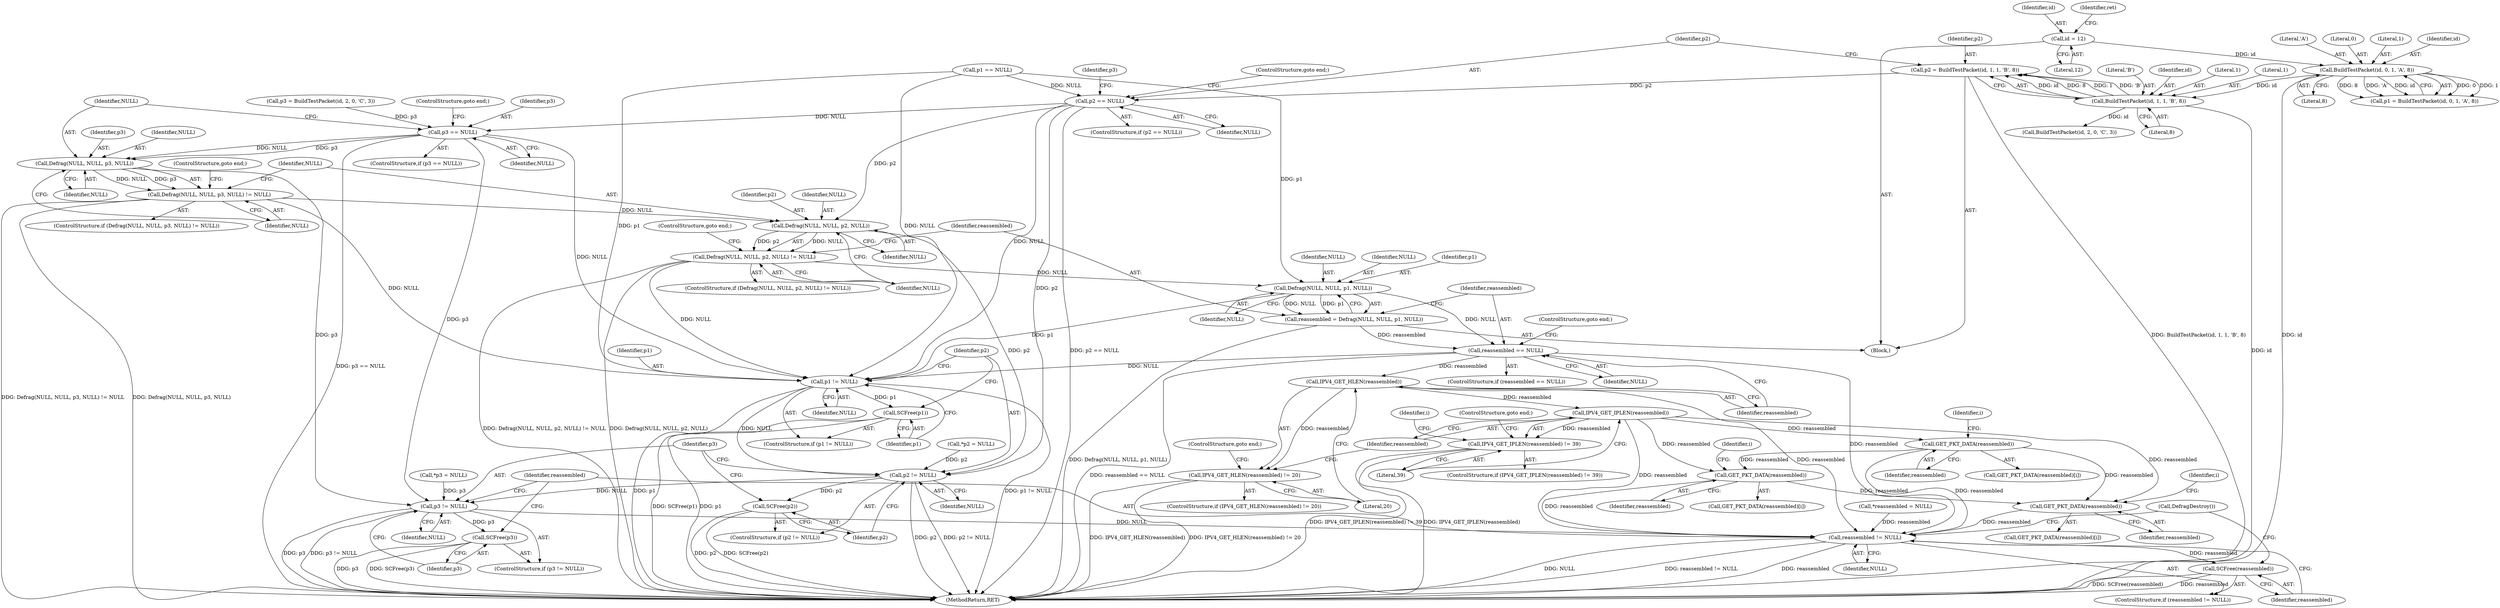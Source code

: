 digraph "0_suricata_4a04f814b15762eb446a5ead4d69d021512df6f8_8@pointer" {
"1000145" [label="(Call,p2 = BuildTestPacket(id, 1, 1, 'B', 8))"];
"1000147" [label="(Call,BuildTestPacket(id, 1, 1, 'B', 8))"];
"1000134" [label="(Call,BuildTestPacket(id, 0, 1, 'A', 8))"];
"1000123" [label="(Call,id = 12)"];
"1000154" [label="(Call,p2 == NULL)"];
"1000167" [label="(Call,p3 == NULL)"];
"1000173" [label="(Call,Defrag(NULL, NULL, p3, NULL))"];
"1000172" [label="(Call,Defrag(NULL, NULL, p3, NULL) != NULL)"];
"1000182" [label="(Call,Defrag(NULL, NULL, p2, NULL))"];
"1000181" [label="(Call,Defrag(NULL, NULL, p2, NULL) != NULL)"];
"1000191" [label="(Call,Defrag(NULL, NULL, p1, NULL))"];
"1000189" [label="(Call,reassembled = Defrag(NULL, NULL, p1, NULL))"];
"1000197" [label="(Call,reassembled == NULL)"];
"1000203" [label="(Call,IPV4_GET_HLEN(reassembled))"];
"1000202" [label="(Call,IPV4_GET_HLEN(reassembled) != 20)"];
"1000209" [label="(Call,IPV4_GET_IPLEN(reassembled))"];
"1000208" [label="(Call,IPV4_GET_IPLEN(reassembled) != 39)"];
"1000228" [label="(Call,GET_PKT_DATA(reassembled))"];
"1000248" [label="(Call,GET_PKT_DATA(reassembled))"];
"1000268" [label="(Call,GET_PKT_DATA(reassembled))"];
"1000296" [label="(Call,reassembled != NULL)"];
"1000299" [label="(Call,SCFree(reassembled))"];
"1000278" [label="(Call,p1 != NULL)"];
"1000281" [label="(Call,SCFree(p1))"];
"1000284" [label="(Call,p2 != NULL)"];
"1000287" [label="(Call,SCFree(p2))"];
"1000290" [label="(Call,p3 != NULL)"];
"1000293" [label="(Call,SCFree(p3))"];
"1000124" [label="(Identifier,id)"];
"1000174" [label="(Identifier,NULL)"];
"1000155" [label="(Identifier,p2)"];
"1000209" [label="(Call,IPV4_GET_IPLEN(reassembled))"];
"1000286" [label="(Identifier,NULL)"];
"1000146" [label="(Identifier,p2)"];
"1000138" [label="(Literal,'A')"];
"1000296" [label="(Call,reassembled != NULL)"];
"1000173" [label="(Call,Defrag(NULL, NULL, p3, NULL))"];
"1000196" [label="(ControlStructure,if (reassembled == NULL))"];
"1000211" [label="(Literal,39)"];
"1000199" [label="(Identifier,NULL)"];
"1000171" [label="(ControlStructure,if (Defrag(NULL, NULL, p3, NULL) != NULL))"];
"1000279" [label="(Identifier,p1)"];
"1000115" [label="(Call,*p3 = NULL)"];
"1000197" [label="(Call,reassembled == NULL)"];
"1000278" [label="(Call,p1 != NULL)"];
"1000291" [label="(Identifier,p3)"];
"1000193" [label="(Identifier,NULL)"];
"1000227" [label="(Call,GET_PKT_DATA(reassembled)[i])"];
"1000158" [label="(Call,p3 = BuildTestPacket(id, 2, 0, 'C', 3))"];
"1000250" [label="(Identifier,i)"];
"1000151" [label="(Literal,'B')"];
"1000270" [label="(Identifier,i)"];
"1000247" [label="(Call,GET_PKT_DATA(reassembled)[i])"];
"1000208" [label="(Call,IPV4_GET_IPLEN(reassembled) != 39)"];
"1000125" [label="(Literal,12)"];
"1000301" [label="(Call,DefragDestroy())"];
"1000179" [label="(ControlStructure,goto end;)"];
"1000160" [label="(Call,BuildTestPacket(id, 2, 0, 'C', 3))"];
"1000190" [label="(Identifier,reassembled)"];
"1000206" [label="(ControlStructure,goto end;)"];
"1000298" [label="(Identifier,NULL)"];
"1000169" [label="(Identifier,NULL)"];
"1000191" [label="(Call,Defrag(NULL, NULL, p1, NULL))"];
"1000288" [label="(Identifier,p2)"];
"1000297" [label="(Identifier,reassembled)"];
"1000198" [label="(Identifier,reassembled)"];
"1000167" [label="(Call,p3 == NULL)"];
"1000136" [label="(Literal,0)"];
"1000203" [label="(Call,IPV4_GET_HLEN(reassembled))"];
"1000285" [label="(Identifier,p2)"];
"1000181" [label="(Call,Defrag(NULL, NULL, p2, NULL) != NULL)"];
"1000105" [label="(Block,)"];
"1000282" [label="(Identifier,p1)"];
"1000284" [label="(Call,p2 != NULL)"];
"1000177" [label="(Identifier,NULL)"];
"1000180" [label="(ControlStructure,if (Defrag(NULL, NULL, p2, NULL) != NULL))"];
"1000153" [label="(ControlStructure,if (p2 == NULL))"];
"1000189" [label="(Call,reassembled = Defrag(NULL, NULL, p1, NULL))"];
"1000304" [label="(MethodReturn,RET)"];
"1000212" [label="(ControlStructure,goto end;)"];
"1000184" [label="(Identifier,NULL)"];
"1000299" [label="(Call,SCFree(reassembled))"];
"1000230" [label="(Identifier,i)"];
"1000187" [label="(Identifier,NULL)"];
"1000152" [label="(Literal,8)"];
"1000147" [label="(Call,BuildTestPacket(id, 1, 1, 'B', 8))"];
"1000215" [label="(Identifier,i)"];
"1000141" [label="(Call,p1 == NULL)"];
"1000148" [label="(Identifier,id)"];
"1000229" [label="(Identifier,reassembled)"];
"1000132" [label="(Call,p1 = BuildTestPacket(id, 0, 1, 'A', 8))"];
"1000170" [label="(ControlStructure,goto end;)"];
"1000205" [label="(Literal,20)"];
"1000150" [label="(Literal,1)"];
"1000287" [label="(Call,SCFree(p2))"];
"1000182" [label="(Call,Defrag(NULL, NULL, p2, NULL))"];
"1000195" [label="(Identifier,NULL)"];
"1000111" [label="(Call,*p2 = NULL)"];
"1000249" [label="(Identifier,reassembled)"];
"1000188" [label="(ControlStructure,goto end;)"];
"1000293" [label="(Call,SCFree(p3))"];
"1000281" [label="(Call,SCFree(p1))"];
"1000156" [label="(Identifier,NULL)"];
"1000283" [label="(ControlStructure,if (p2 != NULL))"];
"1000248" [label="(Call,GET_PKT_DATA(reassembled))"];
"1000166" [label="(ControlStructure,if (p3 == NULL))"];
"1000134" [label="(Call,BuildTestPacket(id, 0, 1, 'A', 8))"];
"1000172" [label="(Call,Defrag(NULL, NULL, p3, NULL) != NULL)"];
"1000280" [label="(Identifier,NULL)"];
"1000202" [label="(Call,IPV4_GET_HLEN(reassembled) != 20)"];
"1000300" [label="(Identifier,reassembled)"];
"1000185" [label="(Identifier,p2)"];
"1000207" [label="(ControlStructure,if (IPV4_GET_IPLEN(reassembled) != 39))"];
"1000269" [label="(Identifier,reassembled)"];
"1000194" [label="(Identifier,p1)"];
"1000294" [label="(Identifier,p3)"];
"1000123" [label="(Call,id = 12)"];
"1000178" [label="(Identifier,NULL)"];
"1000289" [label="(ControlStructure,if (p3 != NULL))"];
"1000119" [label="(Call,*reassembled = NULL)"];
"1000175" [label="(Identifier,NULL)"];
"1000204" [label="(Identifier,reassembled)"];
"1000228" [label="(Call,GET_PKT_DATA(reassembled))"];
"1000139" [label="(Literal,8)"];
"1000186" [label="(Identifier,NULL)"];
"1000290" [label="(Call,p3 != NULL)"];
"1000192" [label="(Identifier,NULL)"];
"1000129" [label="(Identifier,ret)"];
"1000201" [label="(ControlStructure,if (IPV4_GET_HLEN(reassembled) != 20))"];
"1000176" [label="(Identifier,p3)"];
"1000137" [label="(Literal,1)"];
"1000210" [label="(Identifier,reassembled)"];
"1000267" [label="(Call,GET_PKT_DATA(reassembled)[i])"];
"1000157" [label="(ControlStructure,goto end;)"];
"1000295" [label="(ControlStructure,if (reassembled != NULL))"];
"1000159" [label="(Identifier,p3)"];
"1000154" [label="(Call,p2 == NULL)"];
"1000277" [label="(ControlStructure,if (p1 != NULL))"];
"1000149" [label="(Literal,1)"];
"1000292" [label="(Identifier,NULL)"];
"1000168" [label="(Identifier,p3)"];
"1000268" [label="(Call,GET_PKT_DATA(reassembled))"];
"1000135" [label="(Identifier,id)"];
"1000200" [label="(ControlStructure,goto end;)"];
"1000183" [label="(Identifier,NULL)"];
"1000145" [label="(Call,p2 = BuildTestPacket(id, 1, 1, 'B', 8))"];
"1000145" -> "1000105"  [label="AST: "];
"1000145" -> "1000147"  [label="CFG: "];
"1000146" -> "1000145"  [label="AST: "];
"1000147" -> "1000145"  [label="AST: "];
"1000155" -> "1000145"  [label="CFG: "];
"1000145" -> "1000304"  [label="DDG: BuildTestPacket(id, 1, 1, 'B', 8)"];
"1000147" -> "1000145"  [label="DDG: id"];
"1000147" -> "1000145"  [label="DDG: 8"];
"1000147" -> "1000145"  [label="DDG: 1"];
"1000147" -> "1000145"  [label="DDG: 'B'"];
"1000145" -> "1000154"  [label="DDG: p2"];
"1000147" -> "1000152"  [label="CFG: "];
"1000148" -> "1000147"  [label="AST: "];
"1000149" -> "1000147"  [label="AST: "];
"1000150" -> "1000147"  [label="AST: "];
"1000151" -> "1000147"  [label="AST: "];
"1000152" -> "1000147"  [label="AST: "];
"1000147" -> "1000304"  [label="DDG: id"];
"1000134" -> "1000147"  [label="DDG: id"];
"1000147" -> "1000160"  [label="DDG: id"];
"1000134" -> "1000132"  [label="AST: "];
"1000134" -> "1000139"  [label="CFG: "];
"1000135" -> "1000134"  [label="AST: "];
"1000136" -> "1000134"  [label="AST: "];
"1000137" -> "1000134"  [label="AST: "];
"1000138" -> "1000134"  [label="AST: "];
"1000139" -> "1000134"  [label="AST: "];
"1000132" -> "1000134"  [label="CFG: "];
"1000134" -> "1000304"  [label="DDG: id"];
"1000134" -> "1000132"  [label="DDG: 0"];
"1000134" -> "1000132"  [label="DDG: 1"];
"1000134" -> "1000132"  [label="DDG: 8"];
"1000134" -> "1000132"  [label="DDG: 'A'"];
"1000134" -> "1000132"  [label="DDG: id"];
"1000123" -> "1000134"  [label="DDG: id"];
"1000123" -> "1000105"  [label="AST: "];
"1000123" -> "1000125"  [label="CFG: "];
"1000124" -> "1000123"  [label="AST: "];
"1000125" -> "1000123"  [label="AST: "];
"1000129" -> "1000123"  [label="CFG: "];
"1000154" -> "1000153"  [label="AST: "];
"1000154" -> "1000156"  [label="CFG: "];
"1000155" -> "1000154"  [label="AST: "];
"1000156" -> "1000154"  [label="AST: "];
"1000157" -> "1000154"  [label="CFG: "];
"1000159" -> "1000154"  [label="CFG: "];
"1000154" -> "1000304"  [label="DDG: p2 == NULL"];
"1000141" -> "1000154"  [label="DDG: NULL"];
"1000154" -> "1000167"  [label="DDG: NULL"];
"1000154" -> "1000182"  [label="DDG: p2"];
"1000154" -> "1000278"  [label="DDG: NULL"];
"1000154" -> "1000284"  [label="DDG: p2"];
"1000167" -> "1000166"  [label="AST: "];
"1000167" -> "1000169"  [label="CFG: "];
"1000168" -> "1000167"  [label="AST: "];
"1000169" -> "1000167"  [label="AST: "];
"1000170" -> "1000167"  [label="CFG: "];
"1000174" -> "1000167"  [label="CFG: "];
"1000167" -> "1000304"  [label="DDG: p3 == NULL"];
"1000158" -> "1000167"  [label="DDG: p3"];
"1000167" -> "1000173"  [label="DDG: NULL"];
"1000167" -> "1000173"  [label="DDG: p3"];
"1000167" -> "1000278"  [label="DDG: NULL"];
"1000167" -> "1000290"  [label="DDG: p3"];
"1000173" -> "1000172"  [label="AST: "];
"1000173" -> "1000177"  [label="CFG: "];
"1000174" -> "1000173"  [label="AST: "];
"1000175" -> "1000173"  [label="AST: "];
"1000176" -> "1000173"  [label="AST: "];
"1000177" -> "1000173"  [label="AST: "];
"1000178" -> "1000173"  [label="CFG: "];
"1000173" -> "1000172"  [label="DDG: NULL"];
"1000173" -> "1000172"  [label="DDG: p3"];
"1000173" -> "1000290"  [label="DDG: p3"];
"1000172" -> "1000171"  [label="AST: "];
"1000172" -> "1000178"  [label="CFG: "];
"1000178" -> "1000172"  [label="AST: "];
"1000179" -> "1000172"  [label="CFG: "];
"1000183" -> "1000172"  [label="CFG: "];
"1000172" -> "1000304"  [label="DDG: Defrag(NULL, NULL, p3, NULL) != NULL"];
"1000172" -> "1000304"  [label="DDG: Defrag(NULL, NULL, p3, NULL)"];
"1000172" -> "1000182"  [label="DDG: NULL"];
"1000172" -> "1000278"  [label="DDG: NULL"];
"1000182" -> "1000181"  [label="AST: "];
"1000182" -> "1000186"  [label="CFG: "];
"1000183" -> "1000182"  [label="AST: "];
"1000184" -> "1000182"  [label="AST: "];
"1000185" -> "1000182"  [label="AST: "];
"1000186" -> "1000182"  [label="AST: "];
"1000187" -> "1000182"  [label="CFG: "];
"1000182" -> "1000181"  [label="DDG: NULL"];
"1000182" -> "1000181"  [label="DDG: p2"];
"1000182" -> "1000284"  [label="DDG: p2"];
"1000181" -> "1000180"  [label="AST: "];
"1000181" -> "1000187"  [label="CFG: "];
"1000187" -> "1000181"  [label="AST: "];
"1000188" -> "1000181"  [label="CFG: "];
"1000190" -> "1000181"  [label="CFG: "];
"1000181" -> "1000304"  [label="DDG: Defrag(NULL, NULL, p2, NULL)"];
"1000181" -> "1000304"  [label="DDG: Defrag(NULL, NULL, p2, NULL) != NULL"];
"1000181" -> "1000191"  [label="DDG: NULL"];
"1000181" -> "1000278"  [label="DDG: NULL"];
"1000191" -> "1000189"  [label="AST: "];
"1000191" -> "1000195"  [label="CFG: "];
"1000192" -> "1000191"  [label="AST: "];
"1000193" -> "1000191"  [label="AST: "];
"1000194" -> "1000191"  [label="AST: "];
"1000195" -> "1000191"  [label="AST: "];
"1000189" -> "1000191"  [label="CFG: "];
"1000191" -> "1000189"  [label="DDG: NULL"];
"1000191" -> "1000189"  [label="DDG: p1"];
"1000141" -> "1000191"  [label="DDG: p1"];
"1000191" -> "1000197"  [label="DDG: NULL"];
"1000191" -> "1000278"  [label="DDG: p1"];
"1000189" -> "1000105"  [label="AST: "];
"1000190" -> "1000189"  [label="AST: "];
"1000198" -> "1000189"  [label="CFG: "];
"1000189" -> "1000304"  [label="DDG: Defrag(NULL, NULL, p1, NULL)"];
"1000189" -> "1000197"  [label="DDG: reassembled"];
"1000197" -> "1000196"  [label="AST: "];
"1000197" -> "1000199"  [label="CFG: "];
"1000198" -> "1000197"  [label="AST: "];
"1000199" -> "1000197"  [label="AST: "];
"1000200" -> "1000197"  [label="CFG: "];
"1000204" -> "1000197"  [label="CFG: "];
"1000197" -> "1000304"  [label="DDG: reassembled == NULL"];
"1000197" -> "1000203"  [label="DDG: reassembled"];
"1000197" -> "1000278"  [label="DDG: NULL"];
"1000197" -> "1000296"  [label="DDG: reassembled"];
"1000203" -> "1000202"  [label="AST: "];
"1000203" -> "1000204"  [label="CFG: "];
"1000204" -> "1000203"  [label="AST: "];
"1000205" -> "1000203"  [label="CFG: "];
"1000203" -> "1000202"  [label="DDG: reassembled"];
"1000203" -> "1000209"  [label="DDG: reassembled"];
"1000203" -> "1000296"  [label="DDG: reassembled"];
"1000202" -> "1000201"  [label="AST: "];
"1000202" -> "1000205"  [label="CFG: "];
"1000205" -> "1000202"  [label="AST: "];
"1000206" -> "1000202"  [label="CFG: "];
"1000210" -> "1000202"  [label="CFG: "];
"1000202" -> "1000304"  [label="DDG: IPV4_GET_HLEN(reassembled)"];
"1000202" -> "1000304"  [label="DDG: IPV4_GET_HLEN(reassembled) != 20"];
"1000209" -> "1000208"  [label="AST: "];
"1000209" -> "1000210"  [label="CFG: "];
"1000210" -> "1000209"  [label="AST: "];
"1000211" -> "1000209"  [label="CFG: "];
"1000209" -> "1000208"  [label="DDG: reassembled"];
"1000209" -> "1000228"  [label="DDG: reassembled"];
"1000209" -> "1000248"  [label="DDG: reassembled"];
"1000209" -> "1000268"  [label="DDG: reassembled"];
"1000209" -> "1000296"  [label="DDG: reassembled"];
"1000208" -> "1000207"  [label="AST: "];
"1000208" -> "1000211"  [label="CFG: "];
"1000211" -> "1000208"  [label="AST: "];
"1000212" -> "1000208"  [label="CFG: "];
"1000215" -> "1000208"  [label="CFG: "];
"1000208" -> "1000304"  [label="DDG: IPV4_GET_IPLEN(reassembled)"];
"1000208" -> "1000304"  [label="DDG: IPV4_GET_IPLEN(reassembled) != 39"];
"1000228" -> "1000227"  [label="AST: "];
"1000228" -> "1000229"  [label="CFG: "];
"1000229" -> "1000228"  [label="AST: "];
"1000230" -> "1000228"  [label="CFG: "];
"1000228" -> "1000248"  [label="DDG: reassembled"];
"1000228" -> "1000268"  [label="DDG: reassembled"];
"1000228" -> "1000296"  [label="DDG: reassembled"];
"1000248" -> "1000247"  [label="AST: "];
"1000248" -> "1000249"  [label="CFG: "];
"1000249" -> "1000248"  [label="AST: "];
"1000250" -> "1000248"  [label="CFG: "];
"1000248" -> "1000268"  [label="DDG: reassembled"];
"1000248" -> "1000296"  [label="DDG: reassembled"];
"1000268" -> "1000267"  [label="AST: "];
"1000268" -> "1000269"  [label="CFG: "];
"1000269" -> "1000268"  [label="AST: "];
"1000270" -> "1000268"  [label="CFG: "];
"1000268" -> "1000296"  [label="DDG: reassembled"];
"1000296" -> "1000295"  [label="AST: "];
"1000296" -> "1000298"  [label="CFG: "];
"1000297" -> "1000296"  [label="AST: "];
"1000298" -> "1000296"  [label="AST: "];
"1000300" -> "1000296"  [label="CFG: "];
"1000301" -> "1000296"  [label="CFG: "];
"1000296" -> "1000304"  [label="DDG: NULL"];
"1000296" -> "1000304"  [label="DDG: reassembled != NULL"];
"1000296" -> "1000304"  [label="DDG: reassembled"];
"1000119" -> "1000296"  [label="DDG: reassembled"];
"1000290" -> "1000296"  [label="DDG: NULL"];
"1000296" -> "1000299"  [label="DDG: reassembled"];
"1000299" -> "1000295"  [label="AST: "];
"1000299" -> "1000300"  [label="CFG: "];
"1000300" -> "1000299"  [label="AST: "];
"1000301" -> "1000299"  [label="CFG: "];
"1000299" -> "1000304"  [label="DDG: reassembled"];
"1000299" -> "1000304"  [label="DDG: SCFree(reassembled)"];
"1000278" -> "1000277"  [label="AST: "];
"1000278" -> "1000280"  [label="CFG: "];
"1000279" -> "1000278"  [label="AST: "];
"1000280" -> "1000278"  [label="AST: "];
"1000282" -> "1000278"  [label="CFG: "];
"1000285" -> "1000278"  [label="CFG: "];
"1000278" -> "1000304"  [label="DDG: p1 != NULL"];
"1000278" -> "1000304"  [label="DDG: p1"];
"1000141" -> "1000278"  [label="DDG: p1"];
"1000141" -> "1000278"  [label="DDG: NULL"];
"1000278" -> "1000281"  [label="DDG: p1"];
"1000278" -> "1000284"  [label="DDG: NULL"];
"1000281" -> "1000277"  [label="AST: "];
"1000281" -> "1000282"  [label="CFG: "];
"1000282" -> "1000281"  [label="AST: "];
"1000285" -> "1000281"  [label="CFG: "];
"1000281" -> "1000304"  [label="DDG: p1"];
"1000281" -> "1000304"  [label="DDG: SCFree(p1)"];
"1000284" -> "1000283"  [label="AST: "];
"1000284" -> "1000286"  [label="CFG: "];
"1000285" -> "1000284"  [label="AST: "];
"1000286" -> "1000284"  [label="AST: "];
"1000288" -> "1000284"  [label="CFG: "];
"1000291" -> "1000284"  [label="CFG: "];
"1000284" -> "1000304"  [label="DDG: p2"];
"1000284" -> "1000304"  [label="DDG: p2 != NULL"];
"1000111" -> "1000284"  [label="DDG: p2"];
"1000284" -> "1000287"  [label="DDG: p2"];
"1000284" -> "1000290"  [label="DDG: NULL"];
"1000287" -> "1000283"  [label="AST: "];
"1000287" -> "1000288"  [label="CFG: "];
"1000288" -> "1000287"  [label="AST: "];
"1000291" -> "1000287"  [label="CFG: "];
"1000287" -> "1000304"  [label="DDG: SCFree(p2)"];
"1000287" -> "1000304"  [label="DDG: p2"];
"1000290" -> "1000289"  [label="AST: "];
"1000290" -> "1000292"  [label="CFG: "];
"1000291" -> "1000290"  [label="AST: "];
"1000292" -> "1000290"  [label="AST: "];
"1000294" -> "1000290"  [label="CFG: "];
"1000297" -> "1000290"  [label="CFG: "];
"1000290" -> "1000304"  [label="DDG: p3 != NULL"];
"1000290" -> "1000304"  [label="DDG: p3"];
"1000115" -> "1000290"  [label="DDG: p3"];
"1000290" -> "1000293"  [label="DDG: p3"];
"1000293" -> "1000289"  [label="AST: "];
"1000293" -> "1000294"  [label="CFG: "];
"1000294" -> "1000293"  [label="AST: "];
"1000297" -> "1000293"  [label="CFG: "];
"1000293" -> "1000304"  [label="DDG: p3"];
"1000293" -> "1000304"  [label="DDG: SCFree(p3)"];
}
